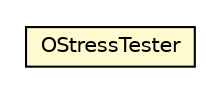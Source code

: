 #!/usr/local/bin/dot
#
# Class diagram 
# Generated by UMLGraph version R5_6-24-gf6e263 (http://www.umlgraph.org/)
#

digraph G {
	edge [fontname="Helvetica",fontsize=10,labelfontname="Helvetica",labelfontsize=10];
	node [fontname="Helvetica",fontsize=10,shape=plaintext];
	nodesep=0.25;
	ranksep=0.5;
	// com.orientechnologies.orient.stresstest.OStressTester
	c7321992 [label=<<table title="com.orientechnologies.orient.stresstest.OStressTester" border="0" cellborder="1" cellspacing="0" cellpadding="2" port="p" bgcolor="lemonChiffon" href="./OStressTester.html">
		<tr><td><table border="0" cellspacing="0" cellpadding="1">
<tr><td align="center" balign="center"> OStressTester </td></tr>
		</table></td></tr>
		</table>>, URL="./OStressTester.html", fontname="Helvetica", fontcolor="black", fontsize=10.0];
}

